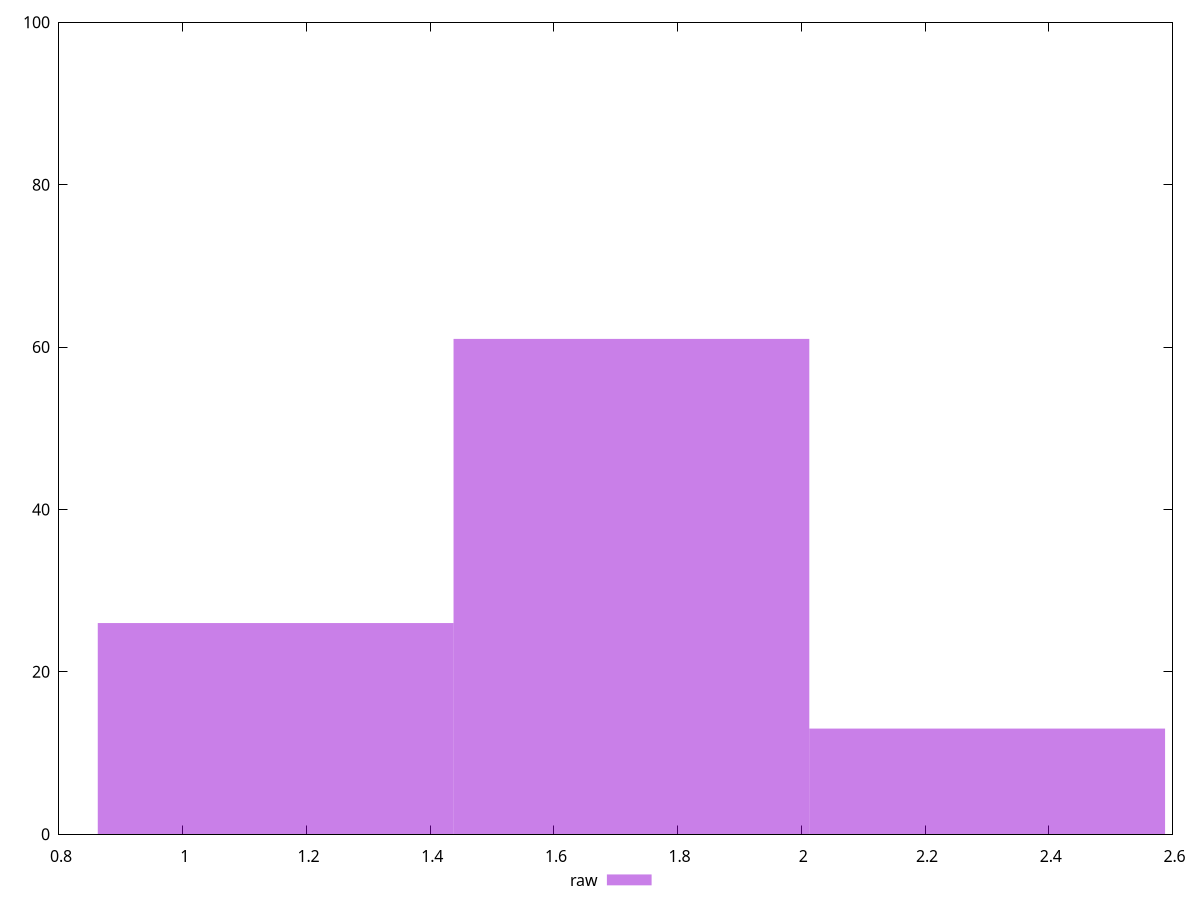 reset
set terminal svg size 640, 490 enhanced background rgb 'white'
set output "report_00007_2020-12-11T15:55:29.892Z/server-response-time/samples/pages+cached+noexternal+nofonts+nosvg+noimg+nocss/raw/histogram.svg"

$raw <<EOF
1.7253335864796049 61
2.3004447819728067 13
1.1502223909864033 26
EOF

set key outside below
set boxwidth 0.5751111954932017
set yrange [0:100]
set style fill transparent solid 0.5 noborder

plot \
  $raw title "raw" with boxes, \


reset